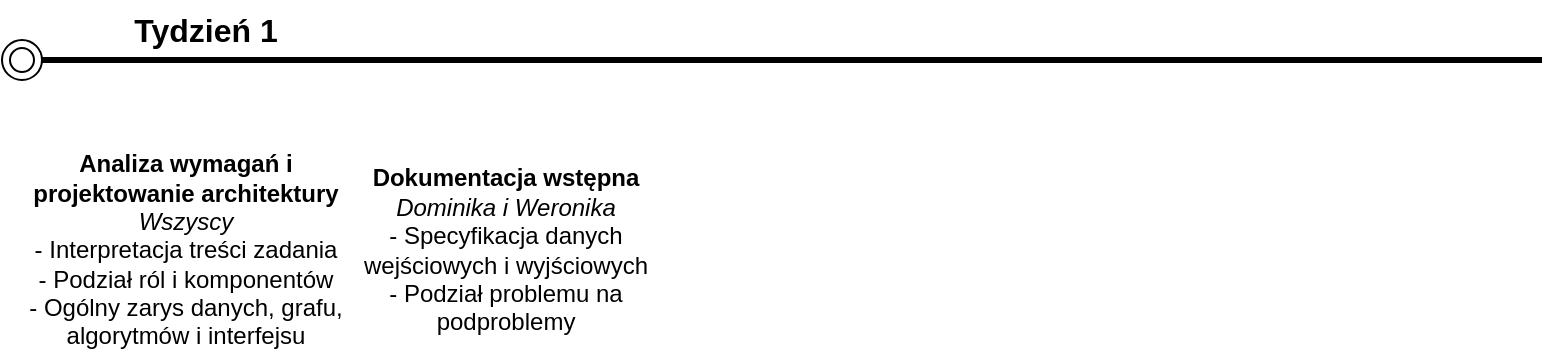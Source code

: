 <mxfile version="26.2.14">
  <diagram name="Page-1" id="lNVjkQ8NxKSheDgSMZhH">
    <mxGraphModel dx="868" dy="475" grid="1" gridSize="10" guides="1" tooltips="1" connect="1" arrows="1" fold="1" page="1" pageScale="1" pageWidth="827" pageHeight="1169" math="0" shadow="0">
      <root>
        <mxCell id="0" />
        <mxCell id="1" parent="0" />
        <mxCell id="KpMkHjueN7XZcOLYcd2K-1" value="" style="endArrow=none;html=1;rounded=0;strokeWidth=3;" edge="1" parent="1" source="KpMkHjueN7XZcOLYcd2K-2">
          <mxGeometry width="50" height="50" relative="1" as="geometry">
            <mxPoint x="38" y="40" as="sourcePoint" />
            <mxPoint x="798" y="40" as="targetPoint" />
          </mxGeometry>
        </mxCell>
        <mxCell id="KpMkHjueN7XZcOLYcd2K-2" value="" style="ellipse;shape=doubleEllipse;whiteSpace=wrap;html=1;aspect=fixed;" vertex="1" parent="1">
          <mxGeometry x="28" y="30" width="20" height="20" as="geometry" />
        </mxCell>
        <mxCell id="KpMkHjueN7XZcOLYcd2K-7" value="&lt;b&gt;Analiza wymagań i projektowanie architektury&lt;/b&gt;&lt;br&gt;&lt;i&gt;Wszyscy&lt;br&gt;&lt;/i&gt;- Interpretacja treści zadania  &lt;br&gt;- Podział ról i komponentów  &lt;br&gt;- Ogólny z&lt;span style=&quot;background-color: transparent; color: light-dark(rgb(0, 0, 0), rgb(255, 255, 255));&quot;&gt;arys danych, grafu, algorytmów i&amp;nbsp;&lt;/span&gt;&lt;span style=&quot;background-color: transparent; color: light-dark(rgb(0, 0, 0), rgb(255, 255, 255));&quot;&gt;interfejsu&lt;/span&gt;" style="text;html=1;align=center;verticalAlign=middle;whiteSpace=wrap;rounded=0;" vertex="1" parent="1">
          <mxGeometry x="40" y="80" width="160" height="110" as="geometry" />
        </mxCell>
        <mxCell id="KpMkHjueN7XZcOLYcd2K-8" value="Tydzień 1" style="text;html=1;align=center;verticalAlign=middle;whiteSpace=wrap;rounded=0;fontStyle=1;fontSize=16;" vertex="1" parent="1">
          <mxGeometry x="75" y="10" width="110" height="30" as="geometry" />
        </mxCell>
        <mxCell id="KpMkHjueN7XZcOLYcd2K-10" value="&lt;b&gt;Dokumentacja wstępna&lt;/b&gt;&lt;br&gt;&lt;i&gt;Dominika i Weronika&lt;br&gt;&lt;/i&gt;- Specyfikacja danych wejściowych i wyjściowych&lt;br&gt;- Podział problemu na podproblemy&lt;i&gt;&lt;br&gt;&lt;/i&gt;" style="text;html=1;align=center;verticalAlign=middle;whiteSpace=wrap;rounded=0;" vertex="1" parent="1">
          <mxGeometry x="200" y="80" width="160" height="110" as="geometry" />
        </mxCell>
      </root>
    </mxGraphModel>
  </diagram>
</mxfile>
